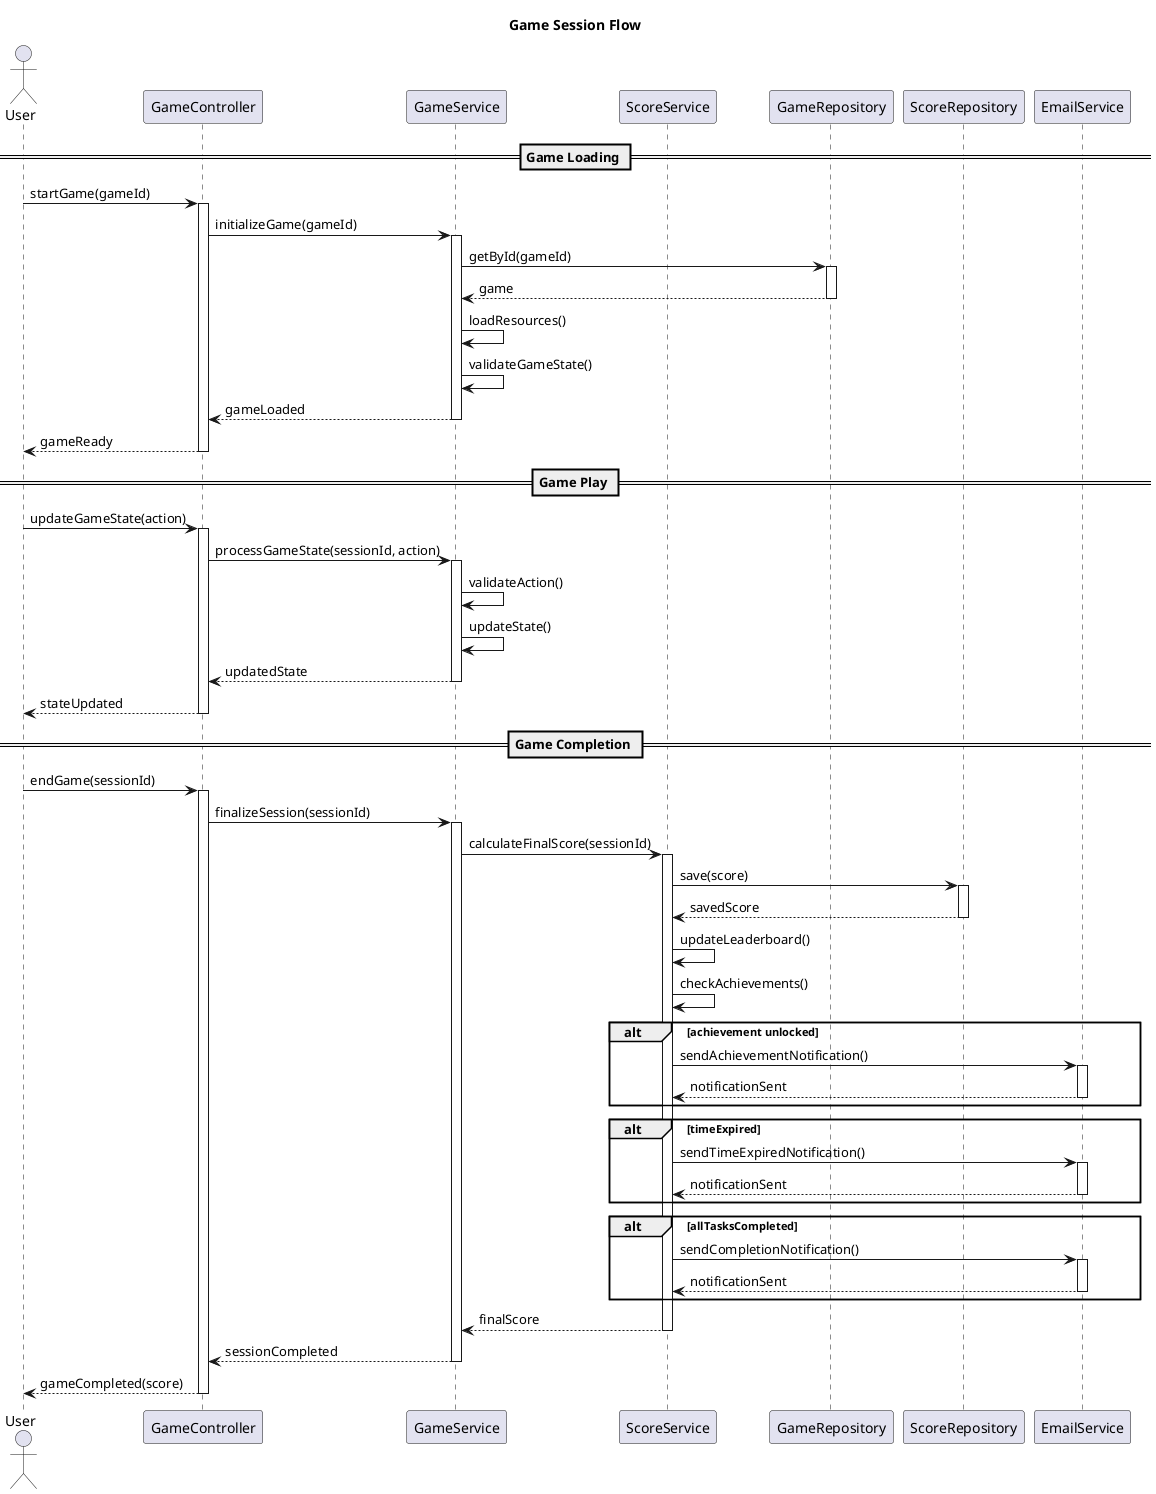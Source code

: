 @startuml
' =============================================
' Game Session Sequence Diagram
' =============================================
' This diagram illustrates the flow of a complete game session,
' from initialization to completion, including score processing
' and achievement handling.
'
' Key Participants:
' - User: Player interacting with the game
' - GameController: Handles game-related HTTP requests
' - GameService: Manages game logic and state
' - ScoreService: Processes scores and achievements
' - Repositories: Handle data persistence
' - EmailService: Sends notifications
'
' Main Flow:
' 1. Game Initialization
' 2. Game State Updates
' 3. Game Completion
' 4. Score Processing
' 5. Achievement Checking
' 6. Notification Handling
'
' Key Features:
' - Real-time state updates
' - Score calculation
' - Achievement system
' - Email notifications
' =============================================

title Game Session Flow

actor User
participant GameController
participant GameService
participant ScoreService
participant GameRepository
participant ScoreRepository
participant EmailService

== Game Loading ==
User -> GameController: startGame(gameId)
activate GameController

GameController -> GameService: initializeGame(gameId)
activate GameService

GameService -> GameRepository: getById(gameId)
activate GameRepository
GameRepository --> GameService: game
deactivate GameRepository

GameService -> GameService: loadResources()
GameService -> GameService: validateGameState()
GameService --> GameController: gameLoaded
deactivate GameService

GameController --> User: gameReady
deactivate GameController

== Game Play ==
User -> GameController: updateGameState(action)
activate GameController

GameController -> GameService: processGameState(sessionId, action)
activate GameService
GameService -> GameService: validateAction()
GameService -> GameService: updateState()
GameService --> GameController: updatedState
deactivate GameService

GameController --> User: stateUpdated
deactivate GameController

== Game Completion ==
User -> GameController: endGame(sessionId)
activate GameController

GameController -> GameService: finalizeSession(sessionId)
activate GameService

GameService -> ScoreService: calculateFinalScore(sessionId)
activate ScoreService
ScoreService -> ScoreRepository: save(score)
activate ScoreRepository
ScoreRepository --> ScoreService: savedScore
deactivate ScoreRepository

ScoreService -> ScoreService: updateLeaderboard()
ScoreService -> ScoreService: checkAchievements()

alt achievement unlocked
    ScoreService -> EmailService: sendAchievementNotification()
    activate EmailService
    EmailService --> ScoreService: notificationSent
    deactivate EmailService
end

alt timeExpired
    ScoreService -> EmailService: sendTimeExpiredNotification()
    activate EmailService
    EmailService --> ScoreService: notificationSent
    deactivate EmailService
end

alt allTasksCompleted
    ScoreService -> EmailService: sendCompletionNotification()
    activate EmailService
    EmailService --> ScoreService: notificationSent
    deactivate EmailService
end

ScoreService --> GameService: finalScore
deactivate ScoreService

GameService --> GameController: sessionCompleted
deactivate GameService

GameController --> User: gameCompleted(score)
deactivate GameController

@enduml 